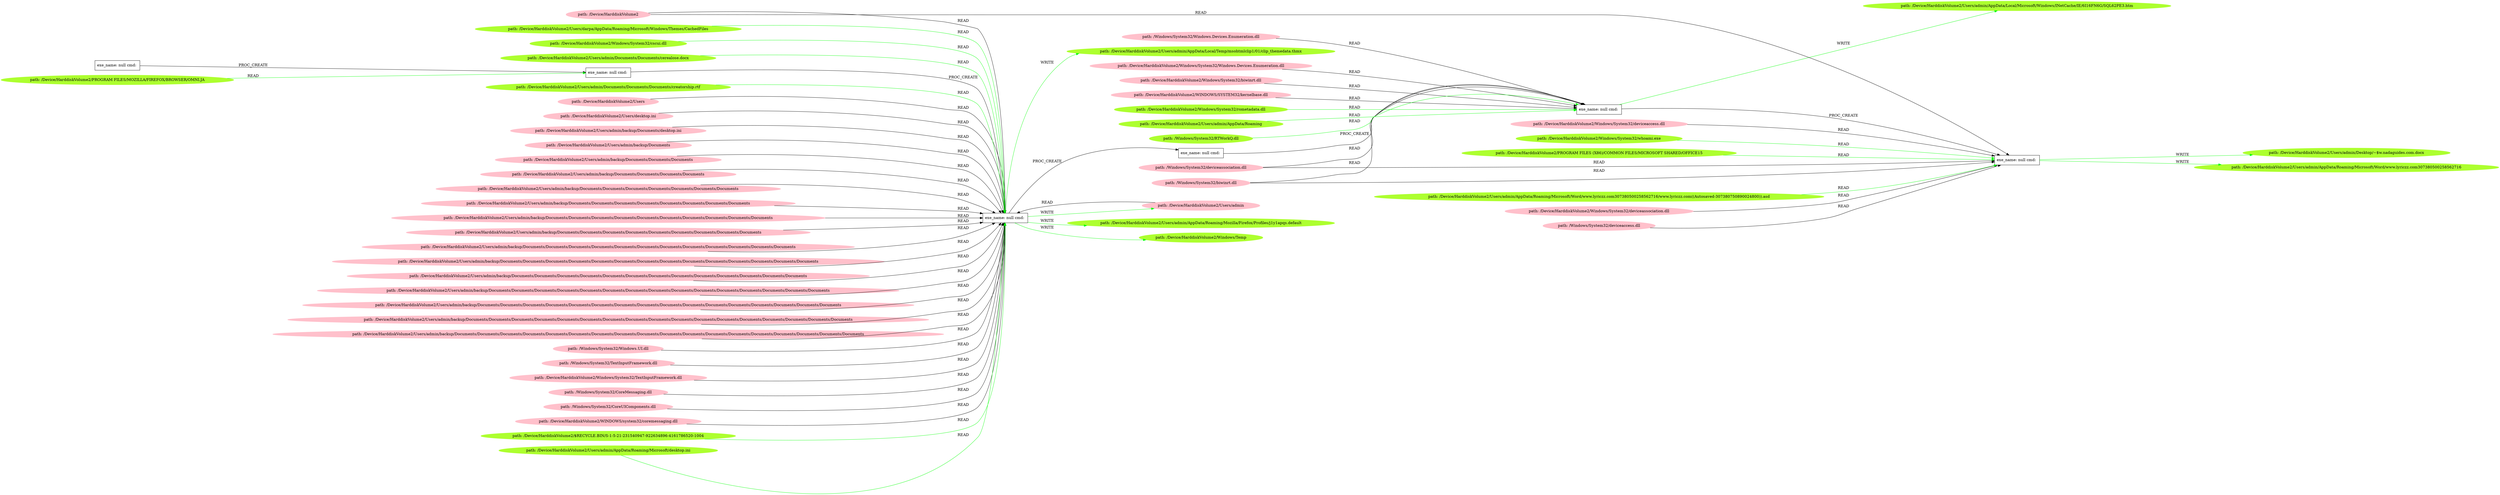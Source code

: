digraph {
	rankdir=LR
	92 [label="path: /Device/HarddiskVolume2/Users/admin/AppData/Roaming" color=greenyellow shape=oval style=filled]
	16 [label="exe_name: null cmd: " color=black shape=box style=solid]
	92 -> 16 [label=READ color=green]
	9 [label="exe_name: null cmd: " color=black shape=box style=solid]
	4 [label="exe_name: null cmd: " color=black shape=box style=solid]
	9 -> 4 [label=PROC_CREATE color=black]
	4 [label="exe_name: null cmd: " color=black shape=box style=solid]
	2 [label="exe_name: null cmd: " color=black shape=box style=solid]
	4 -> 2 [label=PROC_CREATE color=black]
	65 [label="path: /Device/HarddiskVolume2" color=pink shape=oval style=filled]
	2 [label="exe_name: null cmd: " color=black shape=box style=solid]
	65 -> 2 [label=READ color=black]
	10 [label="path: /Device/HarddiskVolume2/Users" color=pink shape=oval style=filled]
	2 [label="exe_name: null cmd: " color=black shape=box style=solid]
	10 -> 2 [label=READ color=black]
	28 [label="path: /Device/HarddiskVolume2/Users/desktop.ini" color=pink shape=oval style=filled]
	2 [label="exe_name: null cmd: " color=black shape=box style=solid]
	28 -> 2 [label=READ color=black]
	32 [label="path: /Device/HarddiskVolume2/Users/admin" color=pink shape=oval style=filled]
	2 [label="exe_name: null cmd: " color=black shape=box style=solid]
	32 -> 2 [label=READ color=black]
	47 [label="path: /Device/HarddiskVolume2/Users/admin/backup/Documents/desktop.ini" color=pink shape=oval style=filled]
	2 [label="exe_name: null cmd: " color=black shape=box style=solid]
	47 -> 2 [label=READ color=black]
	7 [label="path: /Device/HarddiskVolume2/Users/admin/backup/Documents" color=pink shape=oval style=filled]
	2 [label="exe_name: null cmd: " color=black shape=box style=solid]
	7 -> 2 [label=READ color=black]
	14 [label="path: /Device/HarddiskVolume2/Users/admin/backup/Documents/Documents/Documents" color=pink shape=oval style=filled]
	2 [label="exe_name: null cmd: " color=black shape=box style=solid]
	14 -> 2 [label=READ color=black]
	29 [label="path: /Device/HarddiskVolume2/Users/admin/backup/Documents/Documents/Documents/Documents" color=pink shape=oval style=filled]
	2 [label="exe_name: null cmd: " color=black shape=box style=solid]
	29 -> 2 [label=READ color=black]
	39 [label="path: /Device/HarddiskVolume2/Users/admin/backup/Documents/Documents/Documents/Documents/Documents/Documents/Documents" color=pink shape=oval style=filled]
	2 [label="exe_name: null cmd: " color=black shape=box style=solid]
	39 -> 2 [label=READ color=black]
	42 [label="path: /Device/HarddiskVolume2/Users/admin/backup/Documents/Documents/Documents/Documents/Documents/Documents/Documents/Documents" color=pink shape=oval style=filled]
	2 [label="exe_name: null cmd: " color=black shape=box style=solid]
	42 -> 2 [label=READ color=black]
	48 [label="path: /Device/HarddiskVolume2/Users/admin/backup/Documents/Documents/Documents/Documents/Documents/Documents/Documents/Documents/Documents/Documents" color=pink shape=oval style=filled]
	2 [label="exe_name: null cmd: " color=black shape=box style=solid]
	48 -> 2 [label=READ color=black]
	52 [label="path: /Device/HarddiskVolume2/Users/admin/backup/Documents/Documents/Documents/Documents/Documents/Documents/Documents/Documents/Documents" color=pink shape=oval style=filled]
	2 [label="exe_name: null cmd: " color=black shape=box style=solid]
	52 -> 2 [label=READ color=black]
	44 [label="path: /Device/HarddiskVolume2/Users/admin/backup/Documents/Documents/Documents/Documents/Documents/Documents/Documents/Documents/Documents/Documents/Documents/Documents" color=pink shape=oval style=filled]
	2 [label="exe_name: null cmd: " color=black shape=box style=solid]
	44 -> 2 [label=READ color=black]
	20 [label="path: /Device/HarddiskVolume2/Users/admin/backup/Documents/Documents/Documents/Documents/Documents/Documents/Documents/Documents/Documents/Documents/Documents/Documents/Documents/Documents" color=pink shape=oval style=filled]
	2 [label="exe_name: null cmd: " color=black shape=box style=solid]
	20 -> 2 [label=READ color=black]
	38 [label="path: /Device/HarddiskVolume2/Users/admin/backup/Documents/Documents/Documents/Documents/Documents/Documents/Documents/Documents/Documents/Documents/Documents/Documents/Documents" color=pink shape=oval style=filled]
	2 [label="exe_name: null cmd: " color=black shape=box style=solid]
	38 -> 2 [label=READ color=black]
	12 [label="path: /Device/HarddiskVolume2/Users/admin/backup/Documents/Documents/Documents/Documents/Documents/Documents/Documents/Documents/Documents/Documents/Documents/Documents/Documents/Documents/Documents" color=pink shape=oval style=filled]
	2 [label="exe_name: null cmd: " color=black shape=box style=solid]
	12 -> 2 [label=READ color=black]
	6 [label="path: /Device/HarddiskVolume2/Users/admin/backup/Documents/Documents/Documents/Documents/Documents/Documents/Documents/Documents/Documents/Documents/Documents/Documents/Documents/Documents/Documents/Documents" color=pink shape=oval style=filled]
	2 [label="exe_name: null cmd: " color=black shape=box style=solid]
	6 -> 2 [label=READ color=black]
	51 [label="path: /Device/HarddiskVolume2/Users/admin/backup/Documents/Documents/Documents/Documents/Documents/Documents/Documents/Documents/Documents/Documents/Documents/Documents/Documents/Documents/Documents/Documents/Documents" color=pink shape=oval style=filled]
	2 [label="exe_name: null cmd: " color=black shape=box style=solid]
	51 -> 2 [label=READ color=black]
	18 [label="path: /Device/HarddiskVolume2/Users/admin/backup/Documents/Documents/Documents/Documents/Documents/Documents/Documents/Documents/Documents/Documents/Documents/Documents/Documents/Documents/Documents/Documents/Documents/Documents" color=pink shape=oval style=filled]
	2 [label="exe_name: null cmd: " color=black shape=box style=solid]
	18 -> 2 [label=READ color=black]
	30 [label="path: /Windows/System32/Windows.UI.dll" color=pink shape=oval style=filled]
	2 [label="exe_name: null cmd: " color=black shape=box style=solid]
	30 -> 2 [label=READ color=black]
	46 [label="path: /Windows/System32/TextInputFramework.dll" color=pink shape=oval style=filled]
	2 [label="exe_name: null cmd: " color=black shape=box style=solid]
	46 -> 2 [label=READ color=black]
	40 [label="path: /Device/HarddiskVolume2/Windows/System32/TextInputFramework.dll" color=pink shape=oval style=filled]
	2 [label="exe_name: null cmd: " color=black shape=box style=solid]
	40 -> 2 [label=READ color=black]
	49 [label="path: /Windows/System32/CoreMessaging.dll" color=pink shape=oval style=filled]
	2 [label="exe_name: null cmd: " color=black shape=box style=solid]
	49 -> 2 [label=READ color=black]
	17 [label="path: /Windows/System32/CoreUIComponents.dll" color=pink shape=oval style=filled]
	2 [label="exe_name: null cmd: " color=black shape=box style=solid]
	17 -> 2 [label=READ color=black]
	5 [label="path: /Device/HarddiskVolume2/WINDOWS/system32/coremessaging.dll" color=pink shape=oval style=filled]
	2 [label="exe_name: null cmd: " color=black shape=box style=solid]
	5 -> 2 [label=READ color=black]
	2 [label="exe_name: null cmd: " color=black shape=box style=solid]
	43 [label="exe_name: null cmd: " color=black shape=box style=solid]
	2 -> 43 [label=PROC_CREATE color=black]
	43 [label="exe_name: null cmd: " color=black shape=box style=solid]
	16 [label="exe_name: null cmd: " color=black shape=box style=solid]
	43 -> 16 [label=PROC_CREATE color=black]
	58 [label="path: /Windows/System32/Windows.Devices.Enumeration.dll" color=pink shape=oval style=filled]
	16 [label="exe_name: null cmd: " color=black shape=box style=solid]
	58 -> 16 [label=READ color=black]
	70 [label="path: /Device/HarddiskVolume2/Windows/System32/Windows.Devices.Enumeration.dll" color=pink shape=oval style=filled]
	16 [label="exe_name: null cmd: " color=black shape=box style=solid]
	70 -> 16 [label=READ color=black]
	56 [label="path: /Windows/System32/deviceassociation.dll" color=pink shape=oval style=filled]
	16 [label="exe_name: null cmd: " color=black shape=box style=solid]
	56 -> 16 [label=READ color=black]
	60 [label="path: /Windows/System32/biwinrt.dll" color=pink shape=oval style=filled]
	16 [label="exe_name: null cmd: " color=black shape=box style=solid]
	60 -> 16 [label=READ color=black]
	72 [label="path: /Device/HarddiskVolume2/Windows/System32/biwinrt.dll" color=pink shape=oval style=filled]
	16 [label="exe_name: null cmd: " color=black shape=box style=solid]
	72 -> 16 [label=READ color=black]
	63 [label="path: /Device/HarddiskVolume2/WINDOWS/SYSTEM32/kernelbase.dll" color=pink shape=oval style=filled]
	16 [label="exe_name: null cmd: " color=black shape=box style=solid]
	63 -> 16 [label=READ color=black]
	82 [label="path: /Device/HarddiskVolume2/$RECYCLE.BIN/S-1-5-21-231540947-922634896-4161786520-1004" color=greenyellow shape=oval style=filled]
	2 [label="exe_name: null cmd: " color=black shape=box style=solid]
	82 -> 2 [label=READ color=green]
	83 [label="path: /Device/HarddiskVolume2/Users/admin/AppData/Roaming/Microsoft/desktop.ini" color=greenyellow shape=oval style=filled]
	2 [label="exe_name: null cmd: " color=black shape=box style=solid]
	83 -> 2 [label=READ color=green]
	16 [label="exe_name: null cmd: " color=black shape=box style=solid]
	24 [label="exe_name: null cmd: " color=black shape=box style=solid]
	16 -> 24 [label=PROC_CREATE color=black]
	65 [label="path: /Device/HarddiskVolume2" color=pink shape=oval style=filled]
	24 [label="exe_name: null cmd: " color=black shape=box style=solid]
	65 -> 24 [label=READ color=black]
	60 [label="path: /Windows/System32/biwinrt.dll" color=pink shape=oval style=filled]
	24 [label="exe_name: null cmd: " color=black shape=box style=solid]
	60 -> 24 [label=READ color=black]
	73 [label="path: /Device/HarddiskVolume2/Windows/System32/deviceassociation.dll" color=pink shape=oval style=filled]
	24 [label="exe_name: null cmd: " color=black shape=box style=solid]
	73 -> 24 [label=READ color=black]
	56 [label="path: /Windows/System32/deviceassociation.dll" color=pink shape=oval style=filled]
	24 [label="exe_name: null cmd: " color=black shape=box style=solid]
	56 -> 24 [label=READ color=black]
	54 [label="path: /Windows/System32/deviceaccess.dll" color=pink shape=oval style=filled]
	24 [label="exe_name: null cmd: " color=black shape=box style=solid]
	54 -> 24 [label=READ color=black]
	75 [label="path: /Device/HarddiskVolume2/Windows/System32/deviceaccess.dll" color=pink shape=oval style=filled]
	24 [label="exe_name: null cmd: " color=black shape=box style=solid]
	75 -> 24 [label=READ color=black]
	81 [label="path: /Device/HarddiskVolume2/Users/darpa/AppData/Roaming/Microsoft/Windows/Themes/CachedFiles" color=greenyellow shape=oval style=filled]
	2 [label="exe_name: null cmd: " color=black shape=box style=solid]
	81 -> 2 [label=READ color=green]
	80 [label="path: /Device/HarddiskVolume2/Windows/System32/cscui.dll" color=greenyellow shape=oval style=filled]
	2 [label="exe_name: null cmd: " color=black shape=box style=solid]
	80 -> 2 [label=READ color=green]
	85 [label="path: /Device/HarddiskVolume2/Users/admin/Documents/Documents/cerealose.docx" color=greenyellow shape=oval style=filled]
	2 [label="exe_name: null cmd: " color=black shape=box style=solid]
	85 -> 2 [label=READ color=green]
	79 [label="path: /Device/HarddiskVolume2/Users/admin/Documents/Documents/Documents/creatorship.rtf" color=greenyellow shape=oval style=filled]
	2 [label="exe_name: null cmd: " color=black shape=box style=solid]
	79 -> 2 [label=READ color=green]
	2 [label="exe_name: null cmd: " color=black shape=box style=solid]
	32 [label="path: /Device/HarddiskVolume2/Users/admin" color=pink shape=oval style=filled]
	2 -> 32 [label=WRITE color=green]
	93 [label="path: /Device/HarddiskVolume2/Windows/System32/whoami.exe" color=greenyellow shape=oval style=filled]
	24 [label="exe_name: null cmd: " color=black shape=box style=solid]
	93 -> 24 [label=READ color=green]
	97 [label="path: /Device/HarddiskVolume2/PROGRAM FILES (X86)/COMMON FILES/MICROSOFT SHARED/OFFICE15" color=greenyellow shape=oval style=filled]
	24 [label="exe_name: null cmd: " color=black shape=box style=solid]
	97 -> 24 [label=READ color=green]
	90 [label="path: /Device/HarddiskVolume2/Windows/System32/rometadata.dll" color=greenyellow shape=oval style=filled]
	16 [label="exe_name: null cmd: " color=black shape=box style=solid]
	90 -> 16 [label=READ color=green]
	2 [label="exe_name: null cmd: " color=black shape=box style=solid]
	87 [label="path: /Device/HarddiskVolume2/Users/admin/AppData/Local/Temp/msohtmlclip1/01/clip_themedata.thmx" color=greenyellow shape=oval style=filled]
	2 -> 87 [label=WRITE color=green]
	2 [label="exe_name: null cmd: " color=black shape=box style=solid]
	88 [label="path: /Device/HarddiskVolume2/Users/admin/AppData/Roaming/Mozilla/Firefox/Profiles/j1y1apqs.default" color=greenyellow shape=oval style=filled]
	2 -> 88 [label=WRITE color=green]
	94 [label="path: /Device/HarddiskVolume2/Users/admin/AppData/Roaming/Microsoft/Word/www.lyriczz.com307380500258562716/www.lyriczz.com((Autosaved-307380750890024800)).asd" color=greenyellow shape=oval style=filled]
	24 [label="exe_name: null cmd: " color=black shape=box style=solid]
	94 -> 24 [label=READ color=green]
	16 [label="exe_name: null cmd: " color=black shape=box style=solid]
	91 [label="path: /Device/HarddiskVolume2/Users/admin/AppData/Local/Microsoft/Windows/INetCache/IE/6I16FN6G/SQL62PE3.htm" color=greenyellow shape=oval style=filled]
	16 -> 91 [label=WRITE color=green]
	24 [label="exe_name: null cmd: " color=black shape=box style=solid]
	95 [label="path: /Device/HarddiskVolume2/Users/admin/Desktop/~$w.nadaguides.com.docx" color=greenyellow shape=oval style=filled]
	24 -> 95 [label=WRITE color=green]
	24 [label="exe_name: null cmd: " color=black shape=box style=solid]
	96 [label="path: /Device/HarddiskVolume2/Users/admin/AppData/Roaming/Microsoft/Word/www.lyriczz.com307380500258562716" color=greenyellow shape=oval style=filled]
	24 -> 96 [label=WRITE color=green]
	78 [label="path: /Device/HarddiskVolume2/PROGRAM FILES/MOZILLA/FIREFOX/BROWSER/OMNI.JA" color=greenyellow shape=oval style=filled]
	4 [label="exe_name: null cmd: " color=black shape=box style=solid]
	78 -> 4 [label=READ color=green]
	89 [label="path: /Windows/System32/RTWorkQ.dll" color=greenyellow shape=oval style=filled]
	16 [label="exe_name: null cmd: " color=black shape=box style=solid]
	89 -> 16 [label=READ color=green]
	2 [label="exe_name: null cmd: " color=black shape=box style=solid]
	86 [label="path: /Device/HarddiskVolume2/Windows/Temp" color=greenyellow shape=oval style=filled]
	2 -> 86 [label=WRITE color=green]
}
